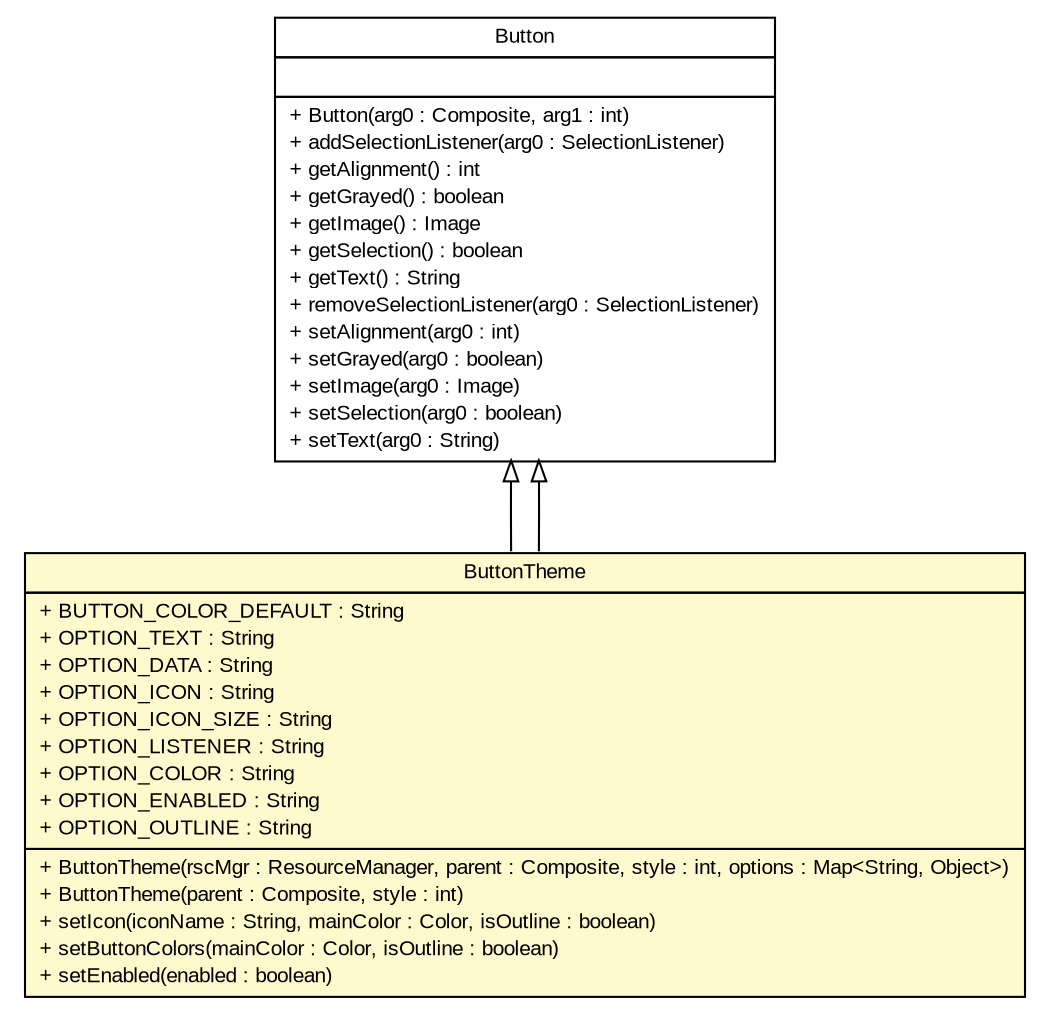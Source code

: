 #!/usr/local/bin/dot
#
# Class diagram 
# Generated by UMLGraph version R5_6-24-gf6e263 (http://www.umlgraph.org/)
#

digraph G {
	edge [fontname="arial",fontsize=10,labelfontname="arial",labelfontsize=10];
	node [fontname="arial",fontsize=10,shape=plaintext];
	nodesep=0.25;
	ranksep=0.5;
	// gov.sandia.cf.parts.theme.ButtonTheme
	c53637 [label=<<table title="gov.sandia.cf.parts.theme.ButtonTheme" border="0" cellborder="1" cellspacing="0" cellpadding="2" port="p" bgcolor="lemonChiffon" href="./ButtonTheme.html">
		<tr><td><table border="0" cellspacing="0" cellpadding="1">
<tr><td align="center" balign="center"> ButtonTheme </td></tr>
		</table></td></tr>
		<tr><td><table border="0" cellspacing="0" cellpadding="1">
<tr><td align="left" balign="left"> + BUTTON_COLOR_DEFAULT : String </td></tr>
<tr><td align="left" balign="left"> + OPTION_TEXT : String </td></tr>
<tr><td align="left" balign="left"> + OPTION_DATA : String </td></tr>
<tr><td align="left" balign="left"> + OPTION_ICON : String </td></tr>
<tr><td align="left" balign="left"> + OPTION_ICON_SIZE : String </td></tr>
<tr><td align="left" balign="left"> + OPTION_LISTENER : String </td></tr>
<tr><td align="left" balign="left"> + OPTION_COLOR : String </td></tr>
<tr><td align="left" balign="left"> + OPTION_ENABLED : String </td></tr>
<tr><td align="left" balign="left"> + OPTION_OUTLINE : String </td></tr>
		</table></td></tr>
		<tr><td><table border="0" cellspacing="0" cellpadding="1">
<tr><td align="left" balign="left"> + ButtonTheme(rscMgr : ResourceManager, parent : Composite, style : int, options : Map&lt;String, Object&gt;) </td></tr>
<tr><td align="left" balign="left"> + ButtonTheme(parent : Composite, style : int) </td></tr>
<tr><td align="left" balign="left"> + setIcon(iconName : String, mainColor : Color, isOutline : boolean) </td></tr>
<tr><td align="left" balign="left"> + setButtonColors(mainColor : Color, isOutline : boolean) </td></tr>
<tr><td align="left" balign="left"> + setEnabled(enabled : boolean) </td></tr>
		</table></td></tr>
		</table>>, URL="./ButtonTheme.html", fontname="arial", fontcolor="black", fontsize=10.0];
	//gov.sandia.cf.parts.theme.ButtonTheme extends org.eclipse.swt.widgets.Button
	c53866:p -> c53637:p [dir=back,arrowtail=empty];
	//gov.sandia.cf.parts.theme.ButtonTheme extends org.eclipse.swt.widgets.Button
	c53866:p -> c53637:p [dir=back,arrowtail=empty];
	// org.eclipse.swt.widgets.Button
	c53866 [label=<<table title="org.eclipse.swt.widgets.Button" border="0" cellborder="1" cellspacing="0" cellpadding="2" port="p" href="http://java.sun.com/j2se/1.4.2/docs/api/org/eclipse/swt/widgets/Button.html">
		<tr><td><table border="0" cellspacing="0" cellpadding="1">
<tr><td align="center" balign="center"> Button </td></tr>
		</table></td></tr>
		<tr><td><table border="0" cellspacing="0" cellpadding="1">
<tr><td align="left" balign="left">  </td></tr>
		</table></td></tr>
		<tr><td><table border="0" cellspacing="0" cellpadding="1">
<tr><td align="left" balign="left"> + Button(arg0 : Composite, arg1 : int) </td></tr>
<tr><td align="left" balign="left"> + addSelectionListener(arg0 : SelectionListener) </td></tr>
<tr><td align="left" balign="left"> + getAlignment() : int </td></tr>
<tr><td align="left" balign="left"> + getGrayed() : boolean </td></tr>
<tr><td align="left" balign="left"> + getImage() : Image </td></tr>
<tr><td align="left" balign="left"> + getSelection() : boolean </td></tr>
<tr><td align="left" balign="left"> + getText() : String </td></tr>
<tr><td align="left" balign="left"> + removeSelectionListener(arg0 : SelectionListener) </td></tr>
<tr><td align="left" balign="left"> + setAlignment(arg0 : int) </td></tr>
<tr><td align="left" balign="left"> + setGrayed(arg0 : boolean) </td></tr>
<tr><td align="left" balign="left"> + setImage(arg0 : Image) </td></tr>
<tr><td align="left" balign="left"> + setSelection(arg0 : boolean) </td></tr>
<tr><td align="left" balign="left"> + setText(arg0 : String) </td></tr>
		</table></td></tr>
		</table>>, URL="http://java.sun.com/j2se/1.4.2/docs/api/org/eclipse/swt/widgets/Button.html", fontname="arial", fontcolor="black", fontsize=10.0];
}

